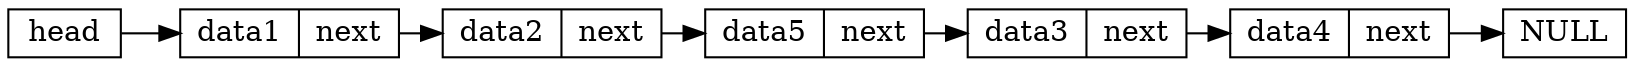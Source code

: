 
digraph node_6 {
    layout=neato;
    node [shape = record,height=.1];
    node0[label = "head", pos = "0,0!"];
    node1[label = "data1|next", pos = "1.5,0!"];
    node2[label = "data2|next", pos = "3.25,0!"];
    node3[label = "data5|next", pos = "5,0!"];
    node4[label = "data3|next", pos = "6.75,0!"];
    node5[label = "data4|next", pos = "8.5,0!"];
    node6[label = "NULL", pos = "10,0!"];

    node0->node1->node2->node3->node4->node5->node6;
} 
